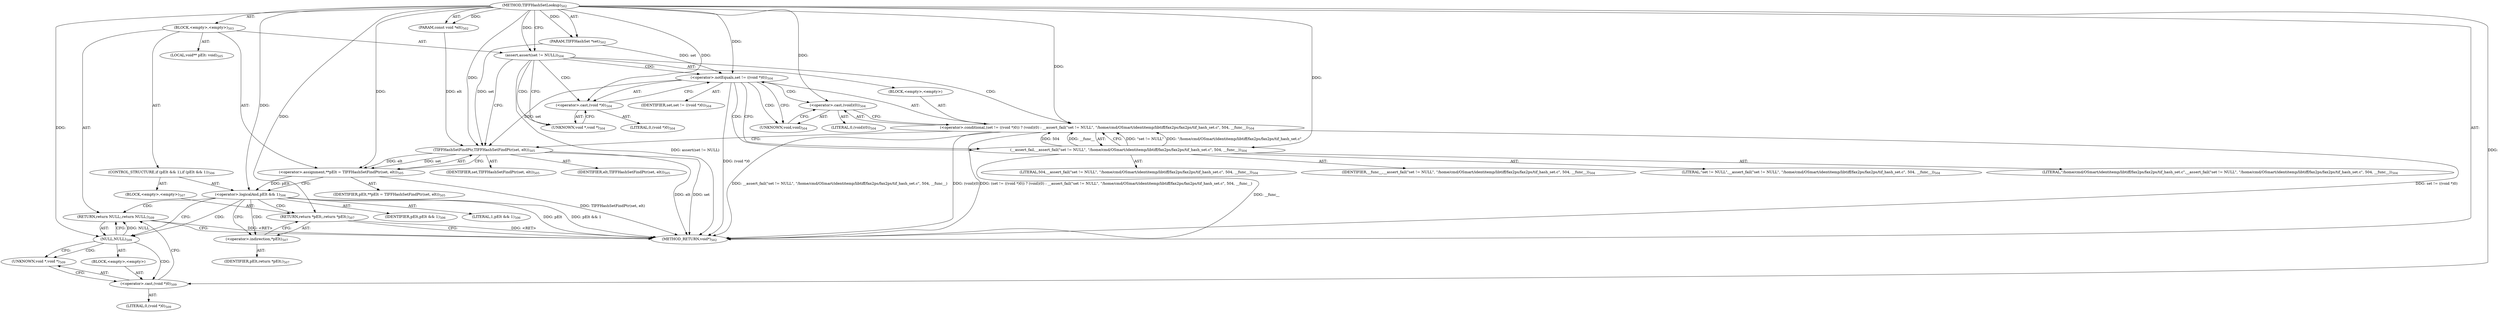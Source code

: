digraph "TIFFHashSetLookup" {  
"5654" [label = <(METHOD,TIFFHashSetLookup)<SUB>502</SUB>> ]
"5655" [label = <(PARAM,TIFFHashSet *set)<SUB>502</SUB>> ]
"5656" [label = <(PARAM,const void *elt)<SUB>502</SUB>> ]
"5657" [label = <(BLOCK,&lt;empty&gt;,&lt;empty&gt;)<SUB>503</SUB>> ]
"5658" [label = <(assert,assert(set != NULL))<SUB>504</SUB>> ]
"5659" [label = <(BLOCK,&lt;empty&gt;,&lt;empty&gt;)> ]
"5660" [label = <(&lt;operator&gt;.conditional,(set != ((void *)0)) ? (void)(0) : __assert_fail(&quot;set != NULL&quot;, &quot;/home/cmd/OSmart/identitemp/libtiff/fax2ps/fax2ps/tif_hash_set.c&quot;, 504, __func__))<SUB>504</SUB>> ]
"5661" [label = <(&lt;operator&gt;.notEquals,set != ((void *)0))<SUB>504</SUB>> ]
"5662" [label = <(IDENTIFIER,set,set != ((void *)0))<SUB>504</SUB>> ]
"5663" [label = <(&lt;operator&gt;.cast,(void *)0)<SUB>504</SUB>> ]
"5664" [label = <(UNKNOWN,void *,void *)<SUB>504</SUB>> ]
"5665" [label = <(LITERAL,0,(void *)0)<SUB>504</SUB>> ]
"5666" [label = <(&lt;operator&gt;.cast,(void)(0))<SUB>504</SUB>> ]
"5667" [label = <(UNKNOWN,void,void)<SUB>504</SUB>> ]
"5668" [label = <(LITERAL,0,(void)(0))<SUB>504</SUB>> ]
"5669" [label = <(__assert_fail,__assert_fail(&quot;set != NULL&quot;, &quot;/home/cmd/OSmart/identitemp/libtiff/fax2ps/fax2ps/tif_hash_set.c&quot;, 504, __func__))<SUB>504</SUB>> ]
"5670" [label = <(LITERAL,&quot;set != NULL&quot;,__assert_fail(&quot;set != NULL&quot;, &quot;/home/cmd/OSmart/identitemp/libtiff/fax2ps/fax2ps/tif_hash_set.c&quot;, 504, __func__))<SUB>504</SUB>> ]
"5671" [label = <(LITERAL,&quot;/home/cmd/OSmart/identitemp/libtiff/fax2ps/fax2ps/tif_hash_set.c&quot;,__assert_fail(&quot;set != NULL&quot;, &quot;/home/cmd/OSmart/identitemp/libtiff/fax2ps/fax2ps/tif_hash_set.c&quot;, 504, __func__))<SUB>504</SUB>> ]
"5672" [label = <(LITERAL,504,__assert_fail(&quot;set != NULL&quot;, &quot;/home/cmd/OSmart/identitemp/libtiff/fax2ps/fax2ps/tif_hash_set.c&quot;, 504, __func__))<SUB>504</SUB>> ]
"5673" [label = <(IDENTIFIER,__func__,__assert_fail(&quot;set != NULL&quot;, &quot;/home/cmd/OSmart/identitemp/libtiff/fax2ps/fax2ps/tif_hash_set.c&quot;, 504, __func__))<SUB>504</SUB>> ]
"5674" [label = <(LOCAL,void** pElt: void)<SUB>505</SUB>> ]
"5675" [label = <(&lt;operator&gt;.assignment,**pElt = TIFFHashSetFindPtr(set, elt))<SUB>505</SUB>> ]
"5676" [label = <(IDENTIFIER,pElt,**pElt = TIFFHashSetFindPtr(set, elt))<SUB>505</SUB>> ]
"5677" [label = <(TIFFHashSetFindPtr,TIFFHashSetFindPtr(set, elt))<SUB>505</SUB>> ]
"5678" [label = <(IDENTIFIER,set,TIFFHashSetFindPtr(set, elt))<SUB>505</SUB>> ]
"5679" [label = <(IDENTIFIER,elt,TIFFHashSetFindPtr(set, elt))<SUB>505</SUB>> ]
"5680" [label = <(CONTROL_STRUCTURE,if (pElt &amp;&amp; 1),if (pElt &amp;&amp; 1))<SUB>506</SUB>> ]
"5681" [label = <(&lt;operator&gt;.logicalAnd,pElt &amp;&amp; 1)<SUB>506</SUB>> ]
"5682" [label = <(IDENTIFIER,pElt,pElt &amp;&amp; 1)<SUB>506</SUB>> ]
"5683" [label = <(LITERAL,1,pElt &amp;&amp; 1)<SUB>506</SUB>> ]
"5684" [label = <(BLOCK,&lt;empty&gt;,&lt;empty&gt;)<SUB>507</SUB>> ]
"5685" [label = <(RETURN,return *pElt;,return *pElt;)<SUB>507</SUB>> ]
"5686" [label = <(&lt;operator&gt;.indirection,*pElt)<SUB>507</SUB>> ]
"5687" [label = <(IDENTIFIER,pElt,return *pElt;)<SUB>507</SUB>> ]
"5688" [label = <(RETURN,return NULL;,return NULL;)<SUB>509</SUB>> ]
"5689" [label = <(NULL,NULL)<SUB>509</SUB>> ]
"5690" [label = <(BLOCK,&lt;empty&gt;,&lt;empty&gt;)> ]
"5691" [label = <(&lt;operator&gt;.cast,(void *)0)<SUB>509</SUB>> ]
"5692" [label = <(UNKNOWN,void *,void *)<SUB>509</SUB>> ]
"5693" [label = <(LITERAL,0,(void *)0)<SUB>509</SUB>> ]
"5694" [label = <(METHOD_RETURN,void*)<SUB>502</SUB>> ]
  "5654" -> "5655"  [ label = "AST: "] 
  "5654" -> "5656"  [ label = "AST: "] 
  "5654" -> "5657"  [ label = "AST: "] 
  "5654" -> "5694"  [ label = "AST: "] 
  "5657" -> "5658"  [ label = "AST: "] 
  "5657" -> "5674"  [ label = "AST: "] 
  "5657" -> "5675"  [ label = "AST: "] 
  "5657" -> "5680"  [ label = "AST: "] 
  "5657" -> "5688"  [ label = "AST: "] 
  "5658" -> "5659"  [ label = "AST: "] 
  "5659" -> "5660"  [ label = "AST: "] 
  "5660" -> "5661"  [ label = "AST: "] 
  "5660" -> "5666"  [ label = "AST: "] 
  "5660" -> "5669"  [ label = "AST: "] 
  "5661" -> "5662"  [ label = "AST: "] 
  "5661" -> "5663"  [ label = "AST: "] 
  "5663" -> "5664"  [ label = "AST: "] 
  "5663" -> "5665"  [ label = "AST: "] 
  "5666" -> "5667"  [ label = "AST: "] 
  "5666" -> "5668"  [ label = "AST: "] 
  "5669" -> "5670"  [ label = "AST: "] 
  "5669" -> "5671"  [ label = "AST: "] 
  "5669" -> "5672"  [ label = "AST: "] 
  "5669" -> "5673"  [ label = "AST: "] 
  "5675" -> "5676"  [ label = "AST: "] 
  "5675" -> "5677"  [ label = "AST: "] 
  "5677" -> "5678"  [ label = "AST: "] 
  "5677" -> "5679"  [ label = "AST: "] 
  "5680" -> "5681"  [ label = "AST: "] 
  "5680" -> "5684"  [ label = "AST: "] 
  "5681" -> "5682"  [ label = "AST: "] 
  "5681" -> "5683"  [ label = "AST: "] 
  "5684" -> "5685"  [ label = "AST: "] 
  "5685" -> "5686"  [ label = "AST: "] 
  "5686" -> "5687"  [ label = "AST: "] 
  "5688" -> "5689"  [ label = "AST: "] 
  "5689" -> "5690"  [ label = "AST: "] 
  "5690" -> "5691"  [ label = "AST: "] 
  "5691" -> "5692"  [ label = "AST: "] 
  "5691" -> "5693"  [ label = "AST: "] 
  "5658" -> "5664"  [ label = "CFG: "] 
  "5658" -> "5677"  [ label = "CFG: "] 
  "5675" -> "5681"  [ label = "CFG: "] 
  "5688" -> "5694"  [ label = "CFG: "] 
  "5677" -> "5675"  [ label = "CFG: "] 
  "5681" -> "5689"  [ label = "CFG: "] 
  "5681" -> "5686"  [ label = "CFG: "] 
  "5689" -> "5692"  [ label = "CFG: "] 
  "5689" -> "5688"  [ label = "CFG: "] 
  "5660" -> "5677"  [ label = "CFG: "] 
  "5685" -> "5694"  [ label = "CFG: "] 
  "5661" -> "5667"  [ label = "CFG: "] 
  "5661" -> "5669"  [ label = "CFG: "] 
  "5666" -> "5660"  [ label = "CFG: "] 
  "5669" -> "5660"  [ label = "CFG: "] 
  "5686" -> "5685"  [ label = "CFG: "] 
  "5691" -> "5688"  [ label = "CFG: "] 
  "5663" -> "5661"  [ label = "CFG: "] 
  "5667" -> "5666"  [ label = "CFG: "] 
  "5692" -> "5691"  [ label = "CFG: "] 
  "5664" -> "5663"  [ label = "CFG: "] 
  "5654" -> "5658"  [ label = "CFG: "] 
  "5685" -> "5694"  [ label = "DDG: &lt;RET&gt;"] 
  "5688" -> "5694"  [ label = "DDG: &lt;RET&gt;"] 
  "5658" -> "5694"  [ label = "DDG: assert(set != NULL)"] 
  "5661" -> "5694"  [ label = "DDG: (void *)0"] 
  "5660" -> "5694"  [ label = "DDG: set != ((void *)0)"] 
  "5660" -> "5694"  [ label = "DDG: __assert_fail(&quot;set != NULL&quot;, &quot;/home/cmd/OSmart/identitemp/libtiff/fax2ps/fax2ps/tif_hash_set.c&quot;, 504, __func__)"] 
  "5660" -> "5694"  [ label = "DDG: (void)(0)"] 
  "5660" -> "5694"  [ label = "DDG: (set != ((void *)0)) ? (void)(0) : __assert_fail(&quot;set != NULL&quot;, &quot;/home/cmd/OSmart/identitemp/libtiff/fax2ps/fax2ps/tif_hash_set.c&quot;, 504, __func__)"] 
  "5677" -> "5694"  [ label = "DDG: set"] 
  "5677" -> "5694"  [ label = "DDG: elt"] 
  "5675" -> "5694"  [ label = "DDG: TIFFHashSetFindPtr(set, elt)"] 
  "5681" -> "5694"  [ label = "DDG: pElt"] 
  "5681" -> "5694"  [ label = "DDG: pElt &amp;&amp; 1"] 
  "5669" -> "5694"  [ label = "DDG: __func__"] 
  "5654" -> "5655"  [ label = "DDG: "] 
  "5654" -> "5656"  [ label = "DDG: "] 
  "5654" -> "5658"  [ label = "DDG: "] 
  "5677" -> "5675"  [ label = "DDG: set"] 
  "5677" -> "5675"  [ label = "DDG: elt"] 
  "5689" -> "5688"  [ label = "DDG: NULL"] 
  "5654" -> "5675"  [ label = "DDG: "] 
  "5654" -> "5689"  [ label = "DDG: "] 
  "5654" -> "5660"  [ label = "DDG: "] 
  "5669" -> "5660"  [ label = "DDG: &quot;set != NULL&quot;"] 
  "5669" -> "5660"  [ label = "DDG: &quot;/home/cmd/OSmart/identitemp/libtiff/fax2ps/fax2ps/tif_hash_set.c&quot;"] 
  "5669" -> "5660"  [ label = "DDG: 504"] 
  "5669" -> "5660"  [ label = "DDG: __func__"] 
  "5661" -> "5677"  [ label = "DDG: set"] 
  "5655" -> "5677"  [ label = "DDG: set"] 
  "5654" -> "5677"  [ label = "DDG: "] 
  "5656" -> "5677"  [ label = "DDG: elt"] 
  "5675" -> "5681"  [ label = "DDG: pElt"] 
  "5654" -> "5681"  [ label = "DDG: "] 
  "5654" -> "5685"  [ label = "DDG: "] 
  "5654" -> "5691"  [ label = "DDG: "] 
  "5655" -> "5661"  [ label = "DDG: set"] 
  "5654" -> "5661"  [ label = "DDG: "] 
  "5654" -> "5666"  [ label = "DDG: "] 
  "5654" -> "5669"  [ label = "DDG: "] 
  "5654" -> "5663"  [ label = "DDG: "] 
  "5658" -> "5661"  [ label = "CDG: "] 
  "5658" -> "5664"  [ label = "CDG: "] 
  "5658" -> "5660"  [ label = "CDG: "] 
  "5658" -> "5663"  [ label = "CDG: "] 
  "5681" -> "5685"  [ label = "CDG: "] 
  "5681" -> "5688"  [ label = "CDG: "] 
  "5681" -> "5689"  [ label = "CDG: "] 
  "5681" -> "5686"  [ label = "CDG: "] 
  "5689" -> "5692"  [ label = "CDG: "] 
  "5689" -> "5691"  [ label = "CDG: "] 
  "5661" -> "5667"  [ label = "CDG: "] 
  "5661" -> "5666"  [ label = "CDG: "] 
  "5661" -> "5669"  [ label = "CDG: "] 
}
